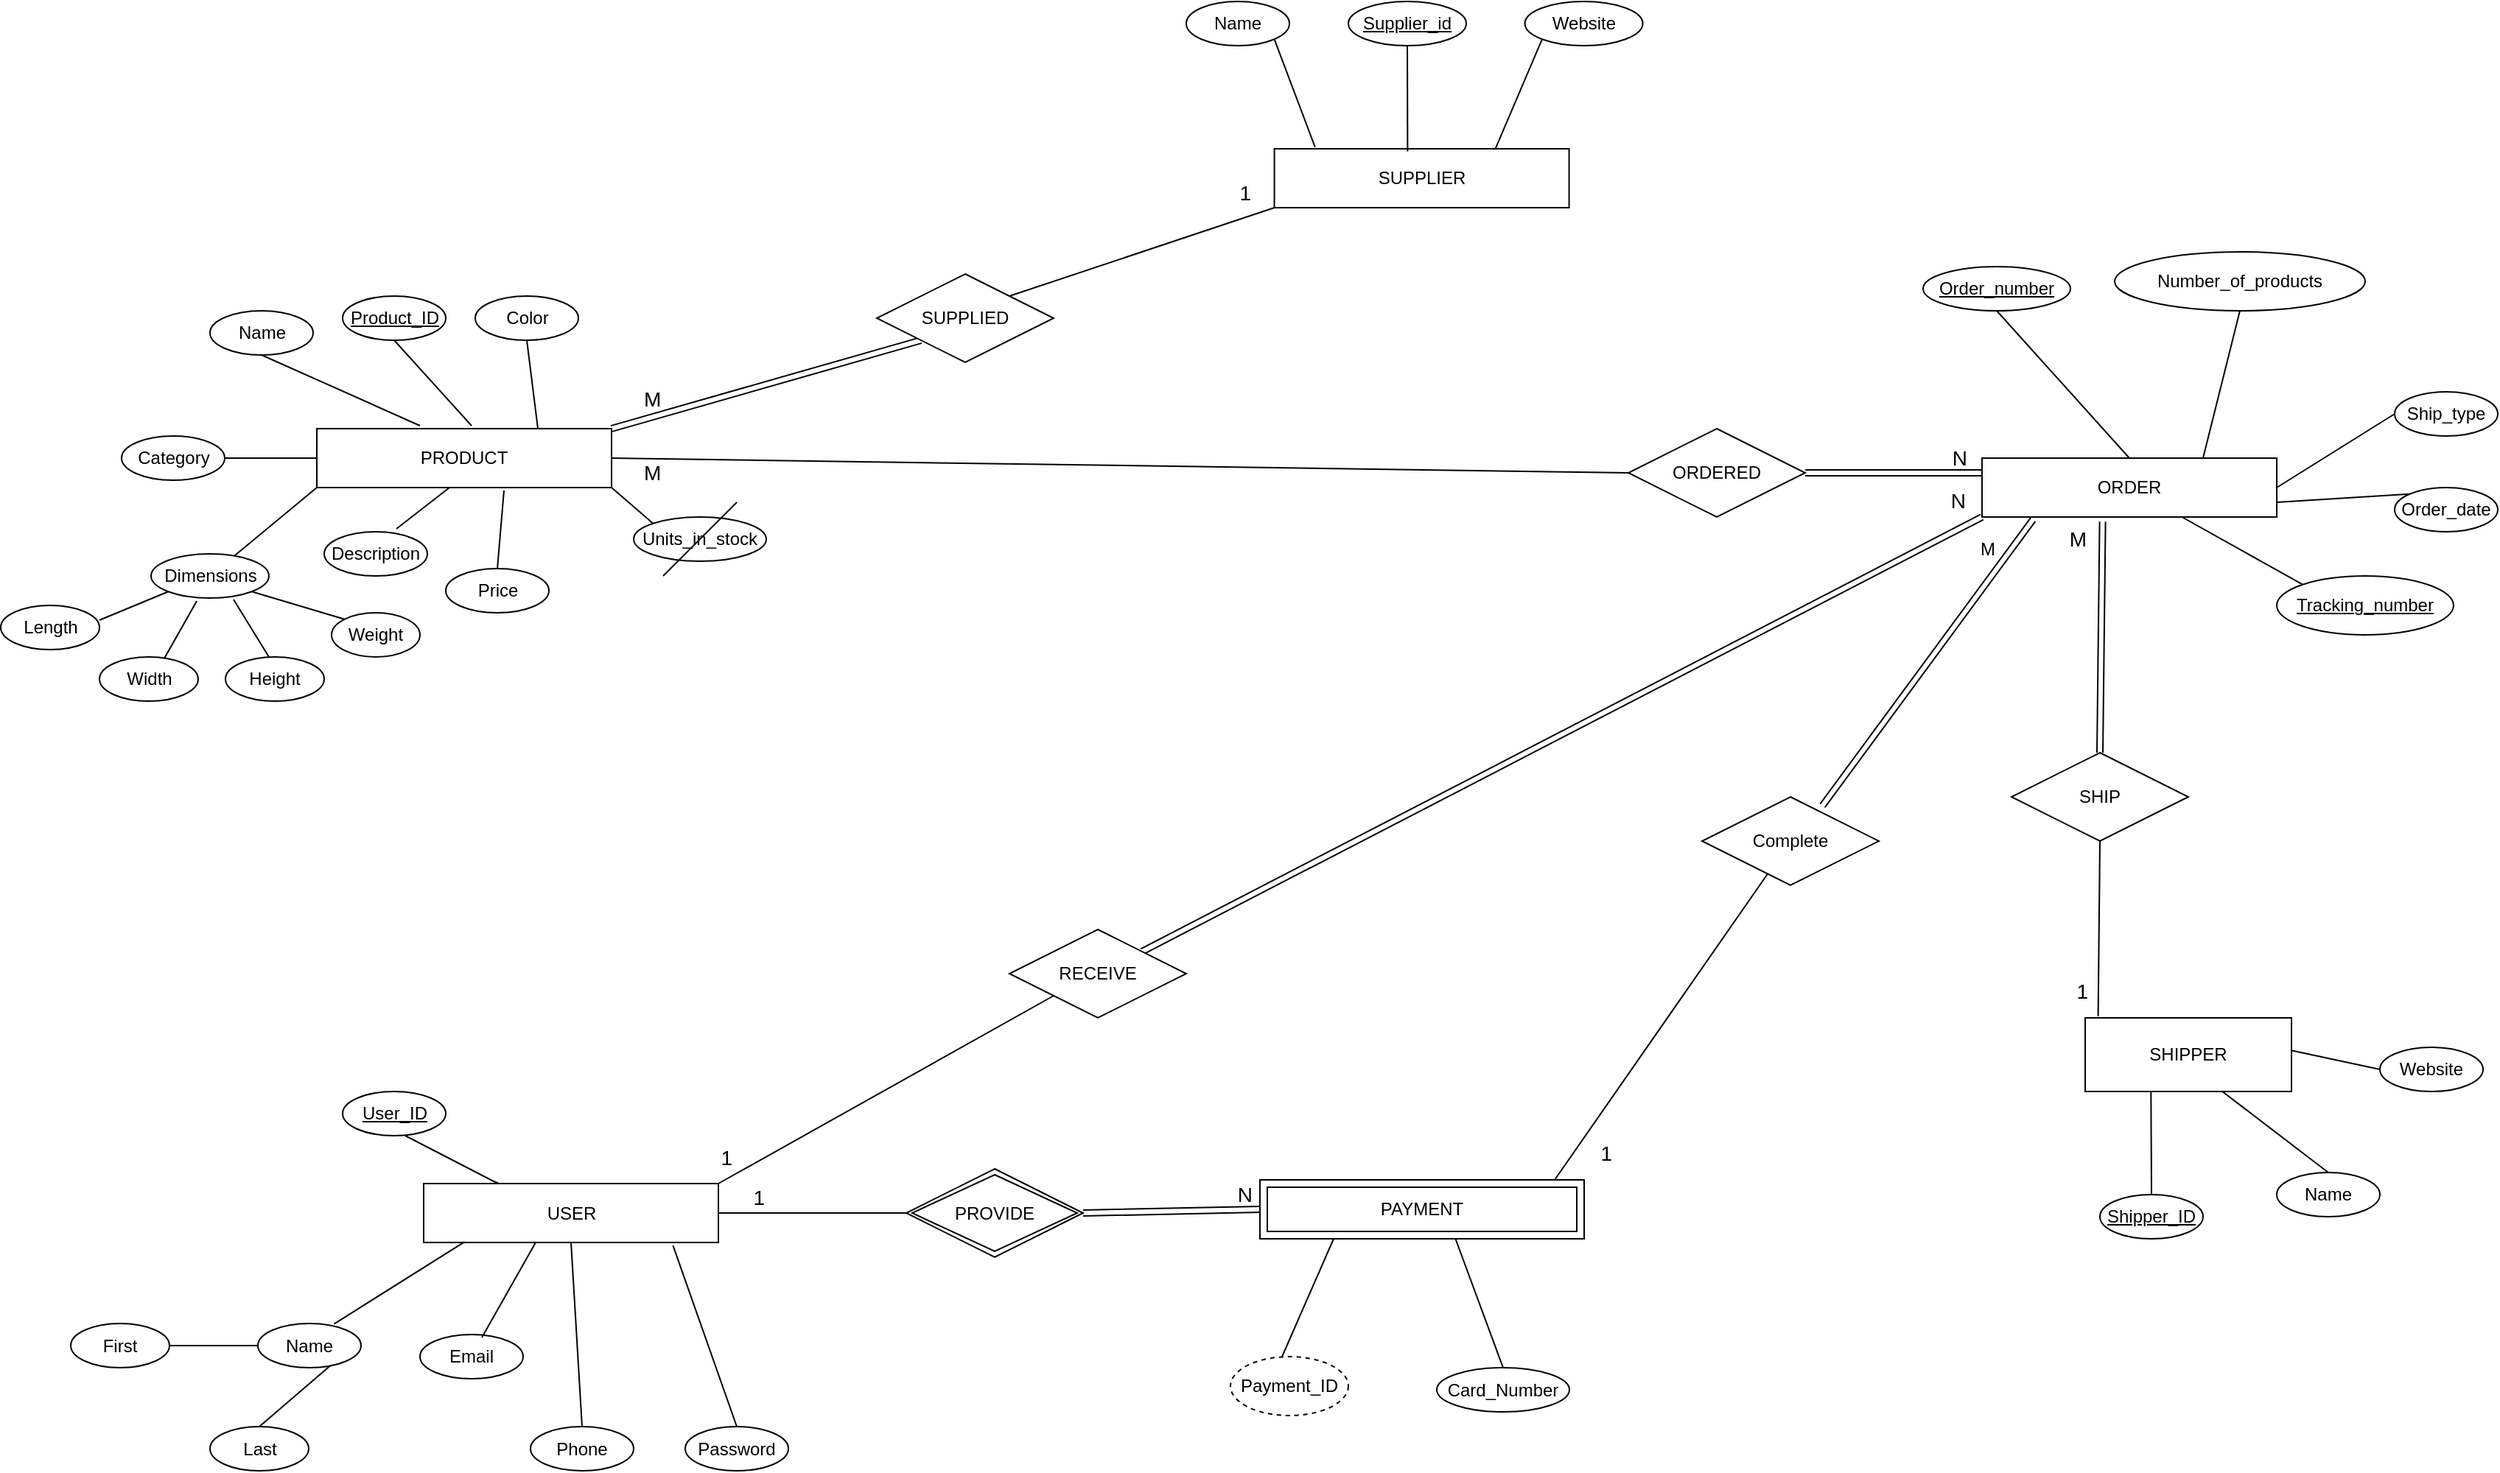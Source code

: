 <mxfile version="14.6.11" type="github">
  <diagram id="3i-3SIlNTPq4TQIizfsc" name="Page-1">
    <mxGraphModel dx="3572" dy="1134" grid="1" gridSize="10" guides="1" tooltips="1" connect="1" arrows="1" fold="1" page="1" pageScale="1" pageWidth="1200" pageHeight="1920" math="0" shadow="0">
      <root>
        <mxCell id="0" />
        <mxCell id="1" parent="0" />
        <mxCell id="3DuDrnzEsan1U2cVSjnY-1" value="PRODUCT" style="whiteSpace=wrap;html=1;align=center;" parent="1" vertex="1">
          <mxGeometry x="-170" y="330" width="200" height="40" as="geometry" />
        </mxCell>
        <mxCell id="3DuDrnzEsan1U2cVSjnY-2" value="SUPPLIER" style="whiteSpace=wrap;html=1;align=center;" parent="1" vertex="1">
          <mxGeometry x="479.79" y="140" width="200" height="40" as="geometry" />
        </mxCell>
        <mxCell id="3DuDrnzEsan1U2cVSjnY-3" value="USER" style="whiteSpace=wrap;html=1;align=center;" parent="1" vertex="1">
          <mxGeometry x="-97.5" y="842.5" width="200" height="40" as="geometry" />
        </mxCell>
        <mxCell id="3DuDrnzEsan1U2cVSjnY-4" value="ORDER" style="whiteSpace=wrap;html=1;align=center;" parent="1" vertex="1">
          <mxGeometry x="960" y="350" width="200" height="40" as="geometry" />
        </mxCell>
        <mxCell id="3DuDrnzEsan1U2cVSjnY-7" value="&lt;u&gt;Product_ID&lt;/u&gt;" style="ellipse;whiteSpace=wrap;html=1;align=center;" parent="1" vertex="1">
          <mxGeometry x="-152.5" y="240" width="70" height="30" as="geometry" />
        </mxCell>
        <mxCell id="3DuDrnzEsan1U2cVSjnY-8" value="Name" style="ellipse;whiteSpace=wrap;html=1;align=center;" parent="1" vertex="1">
          <mxGeometry x="-242.5" y="250" width="70" height="30" as="geometry" />
        </mxCell>
        <mxCell id="3DuDrnzEsan1U2cVSjnY-11" value="Units_in_stock" style="ellipse;whiteSpace=wrap;html=1;align=center;" parent="1" vertex="1">
          <mxGeometry x="45" y="390" width="90" height="30" as="geometry" />
        </mxCell>
        <mxCell id="3DuDrnzEsan1U2cVSjnY-12" value="Price" style="ellipse;whiteSpace=wrap;html=1;align=center;" parent="1" vertex="1">
          <mxGeometry x="-82.5" y="425" width="70" height="30" as="geometry" />
        </mxCell>
        <mxCell id="3DuDrnzEsan1U2cVSjnY-13" value="Description" style="ellipse;whiteSpace=wrap;html=1;align=center;" parent="1" vertex="1">
          <mxGeometry x="-165" y="400" width="70" height="30" as="geometry" />
        </mxCell>
        <mxCell id="3DuDrnzEsan1U2cVSjnY-14" value="Category" style="ellipse;whiteSpace=wrap;html=1;align=center;" parent="1" vertex="1">
          <mxGeometry x="-302.5" y="335" width="70" height="30" as="geometry" />
        </mxCell>
        <mxCell id="3DuDrnzEsan1U2cVSjnY-15" value="Dimensions" style="ellipse;whiteSpace=wrap;html=1;align=center;" parent="1" vertex="1">
          <mxGeometry x="-282.5" y="415" width="80" height="30" as="geometry" />
        </mxCell>
        <mxCell id="3DuDrnzEsan1U2cVSjnY-27" value="" style="endArrow=none;html=1;rounded=0;entryX=0.5;entryY=1;entryDx=0;entryDy=0;" parent="1" target="3DuDrnzEsan1U2cVSjnY-7" edge="1">
          <mxGeometry relative="1" as="geometry">
            <mxPoint x="-65" y="328" as="sourcePoint" />
            <mxPoint x="310" y="460" as="targetPoint" />
          </mxGeometry>
        </mxCell>
        <mxCell id="3DuDrnzEsan1U2cVSjnY-28" value="" style="endArrow=none;html=1;rounded=0;entryX=0.5;entryY=1;entryDx=0;entryDy=0;" parent="1" target="3DuDrnzEsan1U2cVSjnY-8" edge="1">
          <mxGeometry relative="1" as="geometry">
            <mxPoint x="-100" y="328" as="sourcePoint" />
            <mxPoint x="-134" y="300" as="targetPoint" />
          </mxGeometry>
        </mxCell>
        <mxCell id="3DuDrnzEsan1U2cVSjnY-29" value="" style="endArrow=none;html=1;rounded=0;exitX=0.5;exitY=0;exitDx=0;exitDy=0;" parent="1" source="3DuDrnzEsan1U2cVSjnY-12" edge="1">
          <mxGeometry relative="1" as="geometry">
            <mxPoint x="-43" y="400" as="sourcePoint" />
            <mxPoint x="-43" y="372" as="targetPoint" />
          </mxGeometry>
        </mxCell>
        <mxCell id="3DuDrnzEsan1U2cVSjnY-30" value="" style="endArrow=none;html=1;rounded=0;entryX=0;entryY=0.5;entryDx=0;entryDy=0;exitX=1;exitY=0.5;exitDx=0;exitDy=0;" parent="1" source="3DuDrnzEsan1U2cVSjnY-14" target="3DuDrnzEsan1U2cVSjnY-1" edge="1">
          <mxGeometry relative="1" as="geometry">
            <mxPoint x="-186" y="398" as="sourcePoint" />
            <mxPoint x="-150" y="370" as="targetPoint" />
          </mxGeometry>
        </mxCell>
        <mxCell id="3DuDrnzEsan1U2cVSjnY-31" value="" style="endArrow=none;html=1;rounded=0;entryX=0.5;entryY=1;entryDx=0;entryDy=0;exitX=0.945;exitY=-0.05;exitDx=0;exitDy=0;exitPerimeter=0;" parent="1" edge="1">
          <mxGeometry relative="1" as="geometry">
            <mxPoint x="-116" y="398" as="sourcePoint" />
            <mxPoint x="-80" y="370" as="targetPoint" />
          </mxGeometry>
        </mxCell>
        <mxCell id="3DuDrnzEsan1U2cVSjnY-32" value="" style="endArrow=none;html=1;rounded=0;entryX=0.5;entryY=1;entryDx=0;entryDy=0;exitX=0.75;exitY=0;exitDx=0;exitDy=0;" parent="1" source="3DuDrnzEsan1U2cVSjnY-1" edge="1">
          <mxGeometry relative="1" as="geometry">
            <mxPoint x="-65" y="328" as="sourcePoint" />
            <mxPoint x="-27.5" y="270" as="targetPoint" />
          </mxGeometry>
        </mxCell>
        <mxCell id="3DuDrnzEsan1U2cVSjnY-33" value="" style="endArrow=none;html=1;rounded=0;entryX=0;entryY=0;entryDx=0;entryDy=0;exitX=1;exitY=1;exitDx=0;exitDy=0;" parent="1" source="3DuDrnzEsan1U2cVSjnY-1" target="3DuDrnzEsan1U2cVSjnY-11" edge="1">
          <mxGeometry relative="1" as="geometry">
            <mxPoint x="79" y="388" as="sourcePoint" />
            <mxPoint x="41.96" y="403" as="targetPoint" />
          </mxGeometry>
        </mxCell>
        <mxCell id="3DuDrnzEsan1U2cVSjnY-36" value="" style="endArrow=none;html=1;rounded=0;exitX=0;exitY=1;exitDx=0;exitDy=0;" parent="1" source="3DuDrnzEsan1U2cVSjnY-1" target="3DuDrnzEsan1U2cVSjnY-15" edge="1">
          <mxGeometry relative="1" as="geometry">
            <mxPoint x="-40" y="530" as="sourcePoint" />
            <mxPoint x="120" y="530" as="targetPoint" />
          </mxGeometry>
        </mxCell>
        <mxCell id="3DuDrnzEsan1U2cVSjnY-40" value="Weight" style="ellipse;whiteSpace=wrap;html=1;align=center;" parent="1" vertex="1">
          <mxGeometry x="-160" y="455" width="60" height="30" as="geometry" />
        </mxCell>
        <mxCell id="3DuDrnzEsan1U2cVSjnY-41" value="" style="endArrow=none;html=1;rounded=0;entryX=1;entryY=1;entryDx=0;entryDy=0;exitX=0;exitY=0;exitDx=0;exitDy=0;" parent="1" source="3DuDrnzEsan1U2cVSjnY-40" target="3DuDrnzEsan1U2cVSjnY-15" edge="1">
          <mxGeometry relative="1" as="geometry">
            <mxPoint x="10" y="570" as="sourcePoint" />
            <mxPoint x="170" y="570" as="targetPoint" />
          </mxGeometry>
        </mxCell>
        <mxCell id="3DuDrnzEsan1U2cVSjnY-42" value="" style="endArrow=none;html=1;rounded=0;entryX=0.7;entryY=1.033;entryDx=0;entryDy=0;exitX=0.5;exitY=0;exitDx=0;exitDy=0;entryPerimeter=0;" parent="1" target="3DuDrnzEsan1U2cVSjnY-15" edge="1">
          <mxGeometry relative="1" as="geometry">
            <mxPoint x="-202.5" y="485" as="sourcePoint" />
            <mxPoint x="200" y="600" as="targetPoint" />
          </mxGeometry>
        </mxCell>
        <mxCell id="3DuDrnzEsan1U2cVSjnY-43" value="" style="endArrow=none;html=1;rounded=0;exitX=0.733;exitY=0.033;exitDx=0;exitDy=0;entryX=0.388;entryY=1.067;entryDx=0;entryDy=0;entryPerimeter=0;exitPerimeter=0;" parent="1" target="3DuDrnzEsan1U2cVSjnY-15" edge="1">
          <mxGeometry relative="1" as="geometry">
            <mxPoint x="-273.52" y="485.99" as="sourcePoint" />
            <mxPoint x="330" y="480" as="targetPoint" />
          </mxGeometry>
        </mxCell>
        <mxCell id="3DuDrnzEsan1U2cVSjnY-45" value="" style="endArrow=none;html=1;rounded=0;exitX=1;exitY=0.5;exitDx=0;exitDy=0;entryX=0;entryY=1;entryDx=0;entryDy=0;" parent="1" target="3DuDrnzEsan1U2cVSjnY-15" edge="1">
          <mxGeometry relative="1" as="geometry">
            <mxPoint x="-317.5" y="460" as="sourcePoint" />
            <mxPoint x="310" y="460" as="targetPoint" />
          </mxGeometry>
        </mxCell>
        <mxCell id="3DuDrnzEsan1U2cVSjnY-50" value="Supplier_id" style="ellipse;whiteSpace=wrap;html=1;align=center;fontStyle=4;" parent="1" vertex="1">
          <mxGeometry x="530" y="40" width="80" height="30" as="geometry" />
        </mxCell>
        <mxCell id="3DuDrnzEsan1U2cVSjnY-51" value="Name" style="ellipse;whiteSpace=wrap;html=1;align=center;" parent="1" vertex="1">
          <mxGeometry x="420" y="40" width="70" height="30" as="geometry" />
        </mxCell>
        <mxCell id="3DuDrnzEsan1U2cVSjnY-52" value="Website" style="ellipse;whiteSpace=wrap;html=1;align=center;" parent="1" vertex="1">
          <mxGeometry x="649.79" y="40" width="80" height="30" as="geometry" />
        </mxCell>
        <mxCell id="3DuDrnzEsan1U2cVSjnY-53" value="" style="endArrow=none;html=1;rounded=0;entryX=0.138;entryY=-0.029;entryDx=0;entryDy=0;entryPerimeter=0;exitX=1;exitY=1;exitDx=0;exitDy=0;" parent="1" source="3DuDrnzEsan1U2cVSjnY-51" target="3DuDrnzEsan1U2cVSjnY-2" edge="1">
          <mxGeometry relative="1" as="geometry">
            <mxPoint x="439.79" y="379" as="sourcePoint" />
            <mxPoint x="599.79" y="379" as="targetPoint" />
          </mxGeometry>
        </mxCell>
        <mxCell id="3DuDrnzEsan1U2cVSjnY-54" value="" style="endArrow=none;html=1;rounded=0;entryX=0.452;entryY=0.043;entryDx=0;entryDy=0;exitX=0.5;exitY=1;exitDx=0;exitDy=0;entryPerimeter=0;" parent="1" source="3DuDrnzEsan1U2cVSjnY-50" target="3DuDrnzEsan1U2cVSjnY-2" edge="1">
          <mxGeometry relative="1" as="geometry">
            <mxPoint x="449.79" y="389" as="sourcePoint" />
            <mxPoint x="609.79" y="389" as="targetPoint" />
          </mxGeometry>
        </mxCell>
        <mxCell id="3DuDrnzEsan1U2cVSjnY-55" value="" style="endArrow=none;html=1;rounded=0;entryX=0.75;entryY=0;entryDx=0;entryDy=0;exitX=0;exitY=1;exitDx=0;exitDy=0;" parent="1" source="3DuDrnzEsan1U2cVSjnY-52" target="3DuDrnzEsan1U2cVSjnY-2" edge="1">
          <mxGeometry relative="1" as="geometry">
            <mxPoint x="670" y="80" as="sourcePoint" />
            <mxPoint x="659.79" y="181" as="targetPoint" />
          </mxGeometry>
        </mxCell>
        <mxCell id="3DuDrnzEsan1U2cVSjnY-62" value="" style="endArrow=none;html=1;rounded=0;entryX=0;entryY=1;entryDx=0;entryDy=0;exitX=1;exitY=0;exitDx=0;exitDy=0;" parent="1" source="3DuDrnzEsan1U2cVSjnY-126" target="3DuDrnzEsan1U2cVSjnY-2" edge="1">
          <mxGeometry relative="1" as="geometry">
            <mxPoint x="302.5" y="256.25" as="sourcePoint" />
            <mxPoint x="620" y="320" as="targetPoint" />
            <Array as="points" />
          </mxGeometry>
        </mxCell>
        <mxCell id="3DuDrnzEsan1U2cVSjnY-63" value="&lt;font style=&quot;font-size: 14px&quot;&gt;1&lt;/font&gt;" style="resizable=0;html=1;align=right;verticalAlign=bottom;" parent="3DuDrnzEsan1U2cVSjnY-62" connectable="0" vertex="1">
          <mxGeometry x="1" relative="1" as="geometry">
            <mxPoint x="-15.23" y="0.15" as="offset" />
          </mxGeometry>
        </mxCell>
        <mxCell id="3DuDrnzEsan1U2cVSjnY-64" value="" style="shape=link;html=1;rounded=0;entryX=0;entryY=1;entryDx=0;entryDy=0;exitX=1;exitY=0;exitDx=0;exitDy=0;" parent="1" source="3DuDrnzEsan1U2cVSjnY-1" target="3DuDrnzEsan1U2cVSjnY-126" edge="1">
          <mxGeometry relative="1" as="geometry">
            <mxPoint x="15" y="275" as="sourcePoint" />
            <mxPoint x="247.5" y="283.75" as="targetPoint" />
            <Array as="points" />
          </mxGeometry>
        </mxCell>
        <mxCell id="3DuDrnzEsan1U2cVSjnY-65" value="&lt;font style=&quot;font-size: 14px&quot;&gt;M&lt;/font&gt;" style="resizable=0;html=1;align=left;verticalAlign=bottom;" parent="3DuDrnzEsan1U2cVSjnY-64" connectable="0" vertex="1">
          <mxGeometry x="-1" relative="1" as="geometry">
            <mxPoint x="20" y="-10" as="offset" />
          </mxGeometry>
        </mxCell>
        <mxCell id="3DuDrnzEsan1U2cVSjnY-66" value="" style="resizable=0;html=1;align=right;verticalAlign=bottom;" parent="3DuDrnzEsan1U2cVSjnY-64" connectable="0" vertex="1">
          <mxGeometry x="1" relative="1" as="geometry" />
        </mxCell>
        <mxCell id="3DuDrnzEsan1U2cVSjnY-68" value="Order_date" style="ellipse;whiteSpace=wrap;html=1;align=center;" parent="1" vertex="1">
          <mxGeometry x="1240" y="370" width="70" height="30" as="geometry" />
        </mxCell>
        <mxCell id="3DuDrnzEsan1U2cVSjnY-69" value="&lt;u&gt;Tracking_number&lt;/u&gt;" style="ellipse;whiteSpace=wrap;html=1;align=center;" parent="1" vertex="1">
          <mxGeometry x="1160" y="430" width="120" height="40" as="geometry" />
        </mxCell>
        <mxCell id="3DuDrnzEsan1U2cVSjnY-70" value="&lt;u&gt;Order_number&lt;/u&gt;" style="ellipse;whiteSpace=wrap;html=1;align=center;" parent="1" vertex="1">
          <mxGeometry x="920" y="220" width="100" height="30" as="geometry" />
        </mxCell>
        <mxCell id="3DuDrnzEsan1U2cVSjnY-71" value="Password" style="ellipse;whiteSpace=wrap;html=1;align=center;" parent="1" vertex="1">
          <mxGeometry x="80" y="1007.5" width="70" height="30" as="geometry" />
        </mxCell>
        <mxCell id="3DuDrnzEsan1U2cVSjnY-73" value="Email" style="ellipse;whiteSpace=wrap;html=1;align=center;" parent="1" vertex="1">
          <mxGeometry x="-100" y="945" width="70" height="30" as="geometry" />
        </mxCell>
        <mxCell id="3DuDrnzEsan1U2cVSjnY-74" value="Phone" style="ellipse;whiteSpace=wrap;html=1;align=center;" parent="1" vertex="1">
          <mxGeometry x="-25" y="1007.5" width="70" height="30" as="geometry" />
        </mxCell>
        <mxCell id="3DuDrnzEsan1U2cVSjnY-76" value="Name" style="ellipse;whiteSpace=wrap;html=1;align=center;" parent="1" vertex="1">
          <mxGeometry x="-210" y="937.5" width="70" height="30" as="geometry" />
        </mxCell>
        <mxCell id="3DuDrnzEsan1U2cVSjnY-77" value="&lt;u&gt;User_ID&lt;/u&gt;" style="ellipse;whiteSpace=wrap;html=1;align=center;" parent="1" vertex="1">
          <mxGeometry x="-152.5" y="780" width="70" height="30" as="geometry" />
        </mxCell>
        <mxCell id="3DuDrnzEsan1U2cVSjnY-91" value="" style="endArrow=none;html=1;rounded=0;" parent="1" target="3DuDrnzEsan1U2cVSjnY-3" edge="1">
          <mxGeometry relative="1" as="geometry">
            <mxPoint x="-110" y="810" as="sourcePoint" />
            <mxPoint x="162.5" y="752.5" as="targetPoint" />
            <Array as="points">
              <mxPoint x="-50" y="841" />
            </Array>
          </mxGeometry>
        </mxCell>
        <mxCell id="3DuDrnzEsan1U2cVSjnY-92" value="" style="endArrow=none;html=1;rounded=0;exitX=0.5;exitY=0;exitDx=0;exitDy=0;entryX=0.846;entryY=1.052;entryDx=0;entryDy=0;entryPerimeter=0;" parent="1" source="3DuDrnzEsan1U2cVSjnY-71" target="3DuDrnzEsan1U2cVSjnY-3" edge="1">
          <mxGeometry relative="1" as="geometry">
            <mxPoint x="12.5" y="812.5" as="sourcePoint" />
            <mxPoint x="12.5" y="852.5" as="targetPoint" />
          </mxGeometry>
        </mxCell>
        <mxCell id="3DuDrnzEsan1U2cVSjnY-93" value="" style="endArrow=none;html=1;rounded=0;exitX=0.739;exitY=0.01;exitDx=0;exitDy=0;entryX=0.139;entryY=0.989;entryDx=0;entryDy=0;entryPerimeter=0;exitPerimeter=0;" parent="1" source="3DuDrnzEsan1U2cVSjnY-76" target="3DuDrnzEsan1U2cVSjnY-3" edge="1">
          <mxGeometry relative="1" as="geometry">
            <mxPoint x="22.5" y="822.5" as="sourcePoint" />
            <mxPoint x="22.5" y="862.5" as="targetPoint" />
          </mxGeometry>
        </mxCell>
        <mxCell id="3DuDrnzEsan1U2cVSjnY-94" value="" style="endArrow=none;html=1;rounded=0;exitX=0.5;exitY=1;exitDx=0;exitDy=0;entryX=0.5;entryY=0;entryDx=0;entryDy=0;" parent="1" source="3DuDrnzEsan1U2cVSjnY-3" target="3DuDrnzEsan1U2cVSjnY-74" edge="1">
          <mxGeometry relative="1" as="geometry">
            <mxPoint x="32.5" y="832.5" as="sourcePoint" />
            <mxPoint x="32.5" y="872.5" as="targetPoint" />
          </mxGeometry>
        </mxCell>
        <mxCell id="3DuDrnzEsan1U2cVSjnY-95" value="" style="endArrow=none;html=1;rounded=0;exitX=0.38;exitY=1;exitDx=0;exitDy=0;entryX=0.6;entryY=0.067;entryDx=0;entryDy=0;entryPerimeter=0;exitPerimeter=0;" parent="1" source="3DuDrnzEsan1U2cVSjnY-3" target="3DuDrnzEsan1U2cVSjnY-73" edge="1">
          <mxGeometry relative="1" as="geometry">
            <mxPoint x="42.5" y="842.5" as="sourcePoint" />
            <mxPoint x="42.5" y="882.5" as="targetPoint" />
          </mxGeometry>
        </mxCell>
        <mxCell id="3DuDrnzEsan1U2cVSjnY-102" value="" style="endArrow=none;html=1;rounded=0;exitX=1;exitY=0.5;exitDx=0;exitDy=0;entryX=0;entryY=0.5;entryDx=0;entryDy=0;" parent="1" target="3DuDrnzEsan1U2cVSjnY-76" edge="1">
          <mxGeometry relative="1" as="geometry">
            <mxPoint x="-270" y="952.5" as="sourcePoint" />
            <mxPoint x="470" y="847.5" as="targetPoint" />
          </mxGeometry>
        </mxCell>
        <mxCell id="3DuDrnzEsan1U2cVSjnY-104" value="" style="endArrow=none;html=1;rounded=0;entryX=0.5;entryY=0;entryDx=0;entryDy=0;exitX=0.698;exitY=0.962;exitDx=0;exitDy=0;exitPerimeter=0;" parent="1" source="3DuDrnzEsan1U2cVSjnY-76" target="bN4o5bxp5I-mQc-vzXtk-14" edge="1">
          <mxGeometry relative="1" as="geometry">
            <mxPoint x="-250.0" y="972.5" as="sourcePoint" />
            <mxPoint x="-132.5" y="1007.5" as="targetPoint" />
          </mxGeometry>
        </mxCell>
        <mxCell id="3DuDrnzEsan1U2cVSjnY-105" value="Number_of_products" style="ellipse;whiteSpace=wrap;html=1;align=center;" parent="1" vertex="1">
          <mxGeometry x="1050" y="210" width="170" height="40" as="geometry" />
        </mxCell>
        <mxCell id="3DuDrnzEsan1U2cVSjnY-107" value="Ship_type" style="ellipse;whiteSpace=wrap;html=1;align=center;" parent="1" vertex="1">
          <mxGeometry x="1240" y="305" width="70" height="30" as="geometry" />
        </mxCell>
        <mxCell id="3DuDrnzEsan1U2cVSjnY-109" value="" style="endArrow=none;html=1;rounded=0;entryX=0.5;entryY=1;entryDx=0;entryDy=0;exitX=0.5;exitY=0;exitDx=0;exitDy=0;" parent="1" source="3DuDrnzEsan1U2cVSjnY-4" target="3DuDrnzEsan1U2cVSjnY-70" edge="1">
          <mxGeometry relative="1" as="geometry">
            <mxPoint x="720" y="430" as="sourcePoint" />
            <mxPoint x="880" y="430" as="targetPoint" />
          </mxGeometry>
        </mxCell>
        <mxCell id="3DuDrnzEsan1U2cVSjnY-111" value="" style="endArrow=none;html=1;rounded=0;entryX=0;entryY=0.5;entryDx=0;entryDy=0;exitX=1;exitY=0.5;exitDx=0;exitDy=0;" parent="1" source="3DuDrnzEsan1U2cVSjnY-4" target="3DuDrnzEsan1U2cVSjnY-107" edge="1">
          <mxGeometry relative="1" as="geometry">
            <mxPoint x="730" y="440" as="sourcePoint" />
            <mxPoint x="890" y="440" as="targetPoint" />
          </mxGeometry>
        </mxCell>
        <mxCell id="3DuDrnzEsan1U2cVSjnY-112" value="" style="endArrow=none;html=1;rounded=0;exitX=0;exitY=0;exitDx=0;exitDy=0;" parent="1" source="3DuDrnzEsan1U2cVSjnY-69" target="3DuDrnzEsan1U2cVSjnY-4" edge="1">
          <mxGeometry relative="1" as="geometry">
            <mxPoint x="740" y="450" as="sourcePoint" />
            <mxPoint x="900" y="450" as="targetPoint" />
          </mxGeometry>
        </mxCell>
        <mxCell id="3DuDrnzEsan1U2cVSjnY-113" value="" style="endArrow=none;html=1;rounded=0;entryX=0;entryY=0;entryDx=0;entryDy=0;exitX=1;exitY=0.75;exitDx=0;exitDy=0;" parent="1" source="3DuDrnzEsan1U2cVSjnY-4" target="3DuDrnzEsan1U2cVSjnY-68" edge="1">
          <mxGeometry relative="1" as="geometry">
            <mxPoint x="960" y="523.57" as="sourcePoint" />
            <mxPoint x="1120" y="523.57" as="targetPoint" />
          </mxGeometry>
        </mxCell>
        <mxCell id="3DuDrnzEsan1U2cVSjnY-114" value="" style="endArrow=none;html=1;rounded=0;entryX=0.5;entryY=1;entryDx=0;entryDy=0;exitX=0.75;exitY=0;exitDx=0;exitDy=0;" parent="1" source="3DuDrnzEsan1U2cVSjnY-4" target="3DuDrnzEsan1U2cVSjnY-105" edge="1">
          <mxGeometry relative="1" as="geometry">
            <mxPoint x="990" y="315" as="sourcePoint" />
            <mxPoint x="1150" y="315" as="targetPoint" />
          </mxGeometry>
        </mxCell>
        <mxCell id="3DuDrnzEsan1U2cVSjnY-115" value="Website" style="ellipse;whiteSpace=wrap;html=1;align=center;" parent="1" vertex="1">
          <mxGeometry x="1230" y="750" width="70" height="30" as="geometry" />
        </mxCell>
        <mxCell id="3DuDrnzEsan1U2cVSjnY-116" value="Name" style="ellipse;whiteSpace=wrap;html=1;align=center;" parent="1" vertex="1">
          <mxGeometry x="1160" y="835" width="70" height="30" as="geometry" />
        </mxCell>
        <mxCell id="3DuDrnzEsan1U2cVSjnY-117" value="Card_Number" style="ellipse;whiteSpace=wrap;html=1;align=center;" parent="1" vertex="1">
          <mxGeometry x="590" y="967.5" width="90" height="30" as="geometry" />
        </mxCell>
        <mxCell id="3DuDrnzEsan1U2cVSjnY-119" value="&lt;u&gt;Shipper_ID&lt;/u&gt;" style="ellipse;whiteSpace=wrap;html=1;align=center;" parent="1" vertex="1">
          <mxGeometry x="1040" y="850" width="70" height="30" as="geometry" />
        </mxCell>
        <mxCell id="3DuDrnzEsan1U2cVSjnY-120" value="" style="endArrow=none;html=1;rounded=0;entryX=0.5;entryY=0;entryDx=0;entryDy=0;exitX=0.573;exitY=1.025;exitDx=0;exitDy=0;exitPerimeter=0;" parent="1" target="3DuDrnzEsan1U2cVSjnY-119" edge="1">
          <mxGeometry relative="1" as="geometry">
            <mxPoint x="1074.6" y="771" as="sourcePoint" />
            <mxPoint x="680" y="835" as="targetPoint" />
          </mxGeometry>
        </mxCell>
        <mxCell id="3DuDrnzEsan1U2cVSjnY-121" value="" style="endArrow=none;html=1;rounded=0;entryX=0.5;entryY=0;entryDx=0;entryDy=0;exitX=0.75;exitY=1;exitDx=0;exitDy=0;" parent="1" target="3DuDrnzEsan1U2cVSjnY-116" edge="1">
          <mxGeometry relative="1" as="geometry">
            <mxPoint x="1110" y="770" as="sourcePoint" />
            <mxPoint x="690" y="845" as="targetPoint" />
          </mxGeometry>
        </mxCell>
        <mxCell id="3DuDrnzEsan1U2cVSjnY-122" value="" style="endArrow=none;html=1;rounded=0;entryX=0;entryY=0.5;entryDx=0;entryDy=0;exitX=1;exitY=0.5;exitDx=0;exitDy=0;" parent="1" target="3DuDrnzEsan1U2cVSjnY-115" edge="1">
          <mxGeometry relative="1" as="geometry">
            <mxPoint x="1160" y="750" as="sourcePoint" />
            <mxPoint x="700" y="855" as="targetPoint" />
          </mxGeometry>
        </mxCell>
        <mxCell id="3DuDrnzEsan1U2cVSjnY-123" value="" style="endArrow=none;html=1;rounded=0;exitX=0.5;exitY=0;exitDx=0;exitDy=0;entryX=0.25;entryY=1;entryDx=0;entryDy=0;" parent="1" edge="1">
          <mxGeometry relative="1" as="geometry">
            <mxPoint x="485" y="960" as="sourcePoint" />
            <mxPoint x="520" y="880" as="targetPoint" />
          </mxGeometry>
        </mxCell>
        <mxCell id="3DuDrnzEsan1U2cVSjnY-124" value="" style="endArrow=none;html=1;rounded=0;entryX=0.5;entryY=0;entryDx=0;entryDy=0;" parent="1" target="3DuDrnzEsan1U2cVSjnY-117" edge="1">
          <mxGeometry relative="1" as="geometry">
            <mxPoint x="599" y="870" as="sourcePoint" />
            <mxPoint x="820" y="899.29" as="targetPoint" />
          </mxGeometry>
        </mxCell>
        <mxCell id="3DuDrnzEsan1U2cVSjnY-126" value="SUPPLIED" style="shape=rhombus;perimeter=rhombusPerimeter;whiteSpace=wrap;html=1;align=center;" parent="1" vertex="1">
          <mxGeometry x="210" y="225" width="120" height="60" as="geometry" />
        </mxCell>
        <mxCell id="3DuDrnzEsan1U2cVSjnY-127" value="ORDERED" style="shape=rhombus;perimeter=rhombusPerimeter;whiteSpace=wrap;html=1;align=center;" parent="1" vertex="1">
          <mxGeometry x="720" y="330" width="120" height="60" as="geometry" />
        </mxCell>
        <mxCell id="3DuDrnzEsan1U2cVSjnY-135" value="" style="endArrow=none;html=1;rounded=0;entryX=0;entryY=0.5;entryDx=0;entryDy=0;exitX=1;exitY=0.5;exitDx=0;exitDy=0;" parent="1" source="3DuDrnzEsan1U2cVSjnY-1" target="3DuDrnzEsan1U2cVSjnY-127" edge="1">
          <mxGeometry relative="1" as="geometry">
            <mxPoint x="30" y="320" as="sourcePoint" />
            <mxPoint x="730" y="450" as="targetPoint" />
          </mxGeometry>
        </mxCell>
        <mxCell id="3DuDrnzEsan1U2cVSjnY-136" value="&lt;font style=&quot;font-size: 14px&quot;&gt;M&lt;/font&gt;" style="resizable=0;html=1;align=left;verticalAlign=bottom;" parent="3DuDrnzEsan1U2cVSjnY-135" connectable="0" vertex="1">
          <mxGeometry x="-1" relative="1" as="geometry">
            <mxPoint x="20" y="20" as="offset" />
          </mxGeometry>
        </mxCell>
        <mxCell id="3DuDrnzEsan1U2cVSjnY-137" value="" style="resizable=0;html=1;align=right;verticalAlign=bottom;" parent="3DuDrnzEsan1U2cVSjnY-135" connectable="0" vertex="1">
          <mxGeometry x="1" relative="1" as="geometry" />
        </mxCell>
        <mxCell id="3DuDrnzEsan1U2cVSjnY-140" value="" style="shape=link;html=1;rounded=0;entryX=0;entryY=0.25;entryDx=0;entryDy=0;exitX=1;exitY=0.5;exitDx=0;exitDy=0;" parent="1" source="3DuDrnzEsan1U2cVSjnY-127" target="3DuDrnzEsan1U2cVSjnY-4" edge="1">
          <mxGeometry relative="1" as="geometry">
            <mxPoint x="530" y="570" as="sourcePoint" />
            <mxPoint x="690" y="570" as="targetPoint" />
          </mxGeometry>
        </mxCell>
        <mxCell id="3DuDrnzEsan1U2cVSjnY-141" value="&lt;font style=&quot;font-size: 14px&quot;&gt;N&lt;/font&gt;" style="resizable=0;html=1;align=right;verticalAlign=bottom;" parent="3DuDrnzEsan1U2cVSjnY-140" connectable="0" vertex="1">
          <mxGeometry x="1" relative="1" as="geometry">
            <mxPoint x="-9.34" as="offset" />
          </mxGeometry>
        </mxCell>
        <mxCell id="3DuDrnzEsan1U2cVSjnY-157" value="" style="shape=link;html=1;rounded=0;entryX=0.409;entryY=1.079;entryDx=0;entryDy=0;exitX=0.5;exitY=0;exitDx=0;exitDy=0;entryPerimeter=0;" parent="1" target="3DuDrnzEsan1U2cVSjnY-4" edge="1">
          <mxGeometry relative="1" as="geometry">
            <mxPoint x="1040" y="550" as="sourcePoint" />
            <mxPoint x="1050" y="420" as="targetPoint" />
          </mxGeometry>
        </mxCell>
        <mxCell id="3DuDrnzEsan1U2cVSjnY-158" value="&lt;font style=&quot;font-size: 14px&quot;&gt;M&lt;/font&gt;" style="resizable=0;html=1;align=right;verticalAlign=bottom;" parent="3DuDrnzEsan1U2cVSjnY-157" connectable="0" vertex="1">
          <mxGeometry x="1" relative="1" as="geometry">
            <mxPoint x="-10" y="22.82" as="offset" />
          </mxGeometry>
        </mxCell>
        <mxCell id="3DuDrnzEsan1U2cVSjnY-159" value="" style="endArrow=none;html=1;rounded=0;exitX=0.5;exitY=1;exitDx=0;exitDy=0;entryX=0.394;entryY=-0.029;entryDx=0;entryDy=0;entryPerimeter=0;" parent="1" edge="1">
          <mxGeometry relative="1" as="geometry">
            <mxPoint x="1040" y="610" as="sourcePoint" />
            <mxPoint x="1038.8" y="728.84" as="targetPoint" />
          </mxGeometry>
        </mxCell>
        <mxCell id="3DuDrnzEsan1U2cVSjnY-160" value="&lt;font style=&quot;font-size: 14px&quot;&gt;1&lt;/font&gt;" style="resizable=0;html=1;align=right;verticalAlign=bottom;" parent="3DuDrnzEsan1U2cVSjnY-159" connectable="0" vertex="1">
          <mxGeometry x="1" relative="1" as="geometry">
            <mxPoint x="-6.01" y="-6" as="offset" />
          </mxGeometry>
        </mxCell>
        <mxCell id="3DuDrnzEsan1U2cVSjnY-162" value="" style="shape=link;html=1;rounded=0;entryX=0;entryY=1;entryDx=0;entryDy=0;exitX=1;exitY=0;exitDx=0;exitDy=0;" parent="1" source="3DuDrnzEsan1U2cVSjnY-164" target="3DuDrnzEsan1U2cVSjnY-4" edge="1">
          <mxGeometry relative="1" as="geometry">
            <mxPoint x="470" y="480" as="sourcePoint" />
            <mxPoint x="930" y="400" as="targetPoint" />
          </mxGeometry>
        </mxCell>
        <mxCell id="3DuDrnzEsan1U2cVSjnY-163" value="&lt;font style=&quot;font-size: 14px&quot;&gt;N&lt;/font&gt;" style="resizable=0;html=1;align=right;verticalAlign=bottom;" parent="3DuDrnzEsan1U2cVSjnY-162" connectable="0" vertex="1">
          <mxGeometry x="1" relative="1" as="geometry">
            <mxPoint x="-10.23" y="0.04" as="offset" />
          </mxGeometry>
        </mxCell>
        <mxCell id="3DuDrnzEsan1U2cVSjnY-164" value="RECEIVE" style="shape=rhombus;perimeter=rhombusPerimeter;whiteSpace=wrap;html=1;align=center;" parent="1" vertex="1">
          <mxGeometry x="300" y="670" width="120" height="60" as="geometry" />
        </mxCell>
        <mxCell id="3DuDrnzEsan1U2cVSjnY-165" value="" style="endArrow=none;html=1;rounded=0;entryX=1;entryY=0;entryDx=0;entryDy=0;exitX=0;exitY=1;exitDx=0;exitDy=0;" parent="1" source="3DuDrnzEsan1U2cVSjnY-164" target="3DuDrnzEsan1U2cVSjnY-3" edge="1">
          <mxGeometry relative="1" as="geometry">
            <mxPoint x="400" y="650" as="sourcePoint" />
            <mxPoint x="560" y="650" as="targetPoint" />
          </mxGeometry>
        </mxCell>
        <mxCell id="3DuDrnzEsan1U2cVSjnY-166" value="&lt;font style=&quot;font-size: 14px&quot;&gt;1&lt;/font&gt;" style="resizable=0;html=1;align=right;verticalAlign=bottom;" parent="3DuDrnzEsan1U2cVSjnY-165" connectable="0" vertex="1">
          <mxGeometry x="1" relative="1" as="geometry">
            <mxPoint x="9.95" y="-7.47" as="offset" />
          </mxGeometry>
        </mxCell>
        <mxCell id="3DuDrnzEsan1U2cVSjnY-169" value="" style="shape=link;html=1;rounded=0;entryX=0;entryY=0.5;entryDx=0;entryDy=0;exitX=1;exitY=0.5;exitDx=0;exitDy=0;" parent="1" edge="1">
          <mxGeometry relative="1" as="geometry">
            <mxPoint x="350" y="862.5" as="sourcePoint" />
            <mxPoint x="470" y="860" as="targetPoint" />
          </mxGeometry>
        </mxCell>
        <mxCell id="3DuDrnzEsan1U2cVSjnY-170" value="&lt;font style=&quot;font-size: 14px&quot;&gt;N&lt;/font&gt;" style="resizable=0;html=1;align=right;verticalAlign=bottom;" parent="3DuDrnzEsan1U2cVSjnY-169" connectable="0" vertex="1">
          <mxGeometry x="1" relative="1" as="geometry">
            <mxPoint x="-4.97" as="offset" />
          </mxGeometry>
        </mxCell>
        <mxCell id="3DuDrnzEsan1U2cVSjnY-171" value="" style="endArrow=none;html=1;rounded=0;entryX=1;entryY=0.5;entryDx=0;entryDy=0;exitX=0;exitY=0.5;exitDx=0;exitDy=0;" parent="1" target="3DuDrnzEsan1U2cVSjnY-3" edge="1">
          <mxGeometry relative="1" as="geometry">
            <mxPoint x="230" y="862.5" as="sourcePoint" />
            <mxPoint x="390" y="780" as="targetPoint" />
          </mxGeometry>
        </mxCell>
        <mxCell id="3DuDrnzEsan1U2cVSjnY-172" value="&lt;font style=&quot;font-size: 14px&quot;&gt;1&lt;/font&gt;" style="resizable=0;html=1;align=right;verticalAlign=bottom;" parent="3DuDrnzEsan1U2cVSjnY-171" connectable="0" vertex="1">
          <mxGeometry x="1" relative="1" as="geometry">
            <mxPoint x="32.14" as="offset" />
          </mxGeometry>
        </mxCell>
        <mxCell id="3DuDrnzEsan1U2cVSjnY-174" value="Complete" style="shape=rhombus;perimeter=rhombusPerimeter;whiteSpace=wrap;html=1;align=center;" parent="1" vertex="1">
          <mxGeometry x="770" y="580" width="120" height="60" as="geometry" />
        </mxCell>
        <mxCell id="3DuDrnzEsan1U2cVSjnY-179" value="" style="endArrow=none;html=1;rounded=0;entryX=1;entryY=0;entryDx=0;entryDy=0;" parent="1" source="3DuDrnzEsan1U2cVSjnY-174" edge="1">
          <mxGeometry relative="1" as="geometry">
            <mxPoint x="709.997" y="975.003" as="sourcePoint" />
            <mxPoint x="670" y="840" as="targetPoint" />
          </mxGeometry>
        </mxCell>
        <mxCell id="3DuDrnzEsan1U2cVSjnY-180" value="&lt;font style=&quot;font-size: 14px&quot;&gt;1&lt;/font&gt;" style="resizable=0;html=1;align=right;verticalAlign=bottom;" parent="3DuDrnzEsan1U2cVSjnY-179" connectable="0" vertex="1">
          <mxGeometry x="1" relative="1" as="geometry">
            <mxPoint x="39.88" y="-7.33" as="offset" />
          </mxGeometry>
        </mxCell>
        <mxCell id="3DuDrnzEsan1U2cVSjnY-183" value="" style="shape=link;html=1;rounded=0;entryX=0.173;entryY=1.043;entryDx=0;entryDy=0;entryPerimeter=0;exitX=0.681;exitY=0.1;exitDx=0;exitDy=0;exitPerimeter=0;" parent="1" source="3DuDrnzEsan1U2cVSjnY-174" target="3DuDrnzEsan1U2cVSjnY-4" edge="1">
          <mxGeometry relative="1" as="geometry">
            <mxPoint x="400" y="580" as="sourcePoint" />
            <mxPoint x="560" y="580" as="targetPoint" />
          </mxGeometry>
        </mxCell>
        <mxCell id="3DuDrnzEsan1U2cVSjnY-184" value="M" style="resizable=0;html=1;align=right;verticalAlign=bottom;" parent="3DuDrnzEsan1U2cVSjnY-183" connectable="0" vertex="1">
          <mxGeometry x="1" relative="1" as="geometry">
            <mxPoint x="-24.76" y="28.49" as="offset" />
          </mxGeometry>
        </mxCell>
        <mxCell id="bN4o5bxp5I-mQc-vzXtk-1" value="PAYMENT" style="shape=ext;margin=3;double=1;whiteSpace=wrap;html=1;align=center;" parent="1" vertex="1">
          <mxGeometry x="470" y="840" width="220" height="40" as="geometry" />
        </mxCell>
        <mxCell id="bN4o5bxp5I-mQc-vzXtk-2" value="PROVIDE" style="shape=rhombus;double=1;perimeter=rhombusPerimeter;whiteSpace=wrap;html=1;align=center;" parent="1" vertex="1">
          <mxGeometry x="230" y="832.5" width="120" height="60" as="geometry" />
        </mxCell>
        <mxCell id="bN4o5bxp5I-mQc-vzXtk-11" value="Length" style="ellipse;whiteSpace=wrap;html=1;align=center;" parent="1" vertex="1">
          <mxGeometry x="-384.5" y="450" width="67" height="30" as="geometry" />
        </mxCell>
        <mxCell id="bN4o5bxp5I-mQc-vzXtk-12" value="Width" style="ellipse;whiteSpace=wrap;html=1;align=center;" parent="1" vertex="1">
          <mxGeometry x="-317.5" y="485" width="67" height="30" as="geometry" />
        </mxCell>
        <mxCell id="bN4o5bxp5I-mQc-vzXtk-13" value="Height" style="ellipse;whiteSpace=wrap;html=1;align=center;" parent="1" vertex="1">
          <mxGeometry x="-232" y="485" width="67" height="30" as="geometry" />
        </mxCell>
        <mxCell id="bN4o5bxp5I-mQc-vzXtk-14" value="Last" style="ellipse;whiteSpace=wrap;html=1;align=center;" parent="1" vertex="1">
          <mxGeometry x="-242.5" y="1007.5" width="67" height="30" as="geometry" />
        </mxCell>
        <mxCell id="bN4o5bxp5I-mQc-vzXtk-16" value="First" style="ellipse;whiteSpace=wrap;html=1;align=center;" parent="1" vertex="1">
          <mxGeometry x="-337" y="937.5" width="67" height="30" as="geometry" />
        </mxCell>
        <mxCell id="-cbaUlv14l2BzoKgeeU1-2" value="SHIP" style="shape=rhombus;perimeter=rhombusPerimeter;whiteSpace=wrap;html=1;align=center;" parent="1" vertex="1">
          <mxGeometry x="980" y="550" width="120" height="60" as="geometry" />
        </mxCell>
        <mxCell id="-cbaUlv14l2BzoKgeeU1-3" value="SHIPPER" style="whiteSpace=wrap;html=1;align=center;" parent="1" vertex="1">
          <mxGeometry x="1030" y="730" width="140" height="50" as="geometry" />
        </mxCell>
        <mxCell id="-cbaUlv14l2BzoKgeeU1-5" value="Payment_ID" style="ellipse;whiteSpace=wrap;html=1;align=center;dashed=1;" parent="1" vertex="1">
          <mxGeometry x="450" y="960" width="80" height="40" as="geometry" />
        </mxCell>
        <mxCell id="XHLGf5i3kljMwzeXF0DW-2" value="Color" style="ellipse;whiteSpace=wrap;html=1;align=center;" parent="1" vertex="1">
          <mxGeometry x="-62.5" y="240" width="70" height="30" as="geometry" />
        </mxCell>
        <mxCell id="NKiuT1fz7qwo2g-JSF7h-10" value="" style="endArrow=none;html=1;" parent="1" edge="1">
          <mxGeometry width="50" height="50" relative="1" as="geometry">
            <mxPoint x="65" y="430" as="sourcePoint" />
            <mxPoint x="115" y="380" as="targetPoint" />
          </mxGeometry>
        </mxCell>
      </root>
    </mxGraphModel>
  </diagram>
</mxfile>
